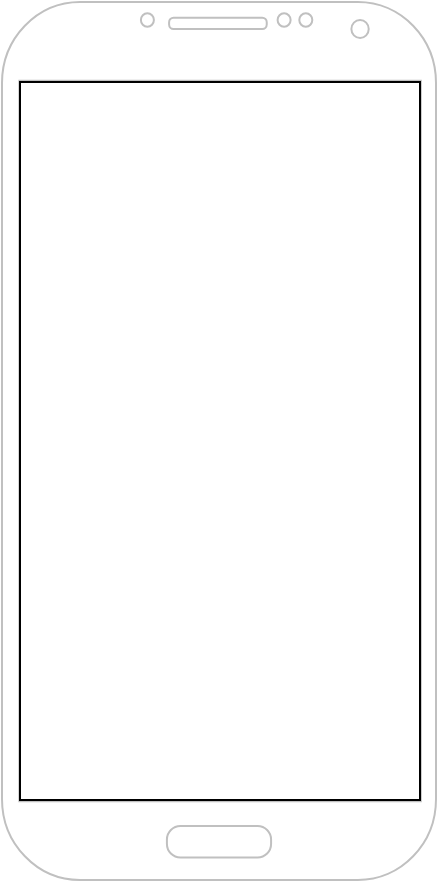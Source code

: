 <mxfile version="24.7.17" pages="2">
  <diagram name="layout-mobile" id="sDhwTKRqBpA0sQ-yGshC">
    <mxGraphModel dx="1131" dy="1181" grid="1" gridSize="10" guides="1" tooltips="1" connect="1" arrows="1" fold="1" page="1" pageScale="1" pageWidth="1169" pageHeight="827" math="0" shadow="0">
      <root>
        <mxCell id="0" />
        <mxCell id="1" parent="0" />
        <mxCell id="GzbNEV6d4zZdpM6YqVKd-1" value="" style="verticalLabelPosition=bottom;verticalAlign=top;html=1;shadow=0;dashed=0;strokeWidth=1;shape=mxgraph.android.phone2;strokeColor=#c0c0c0;" vertex="1" parent="1">
          <mxGeometry x="71" y="81" width="217" height="439" as="geometry" />
        </mxCell>
        <mxCell id="11_hDohi8b3PqAGKUHoE-1" value="" style="rounded=0;whiteSpace=wrap;html=1;" vertex="1" parent="1">
          <mxGeometry x="80" y="121" width="200" height="359" as="geometry" />
        </mxCell>
      </root>
    </mxGraphModel>
  </diagram>
  <diagram id="vV4xP3MP4mXHiMGnTgR0" name="layout-web">
    <mxGraphModel dx="1131" dy="1181" grid="1" gridSize="10" guides="1" tooltips="1" connect="1" arrows="1" fold="1" page="1" pageScale="1" pageWidth="1169" pageHeight="827" math="0" shadow="0">
      <root>
        <mxCell id="0" />
        <mxCell id="1" parent="0" />
        <mxCell id="qFHv0-3nMFvpSlQaM7m4-1" value="" style="strokeWidth=1;shadow=0;dashed=0;align=center;html=1;shape=mxgraph.mockup.containers.browserWindow;rSize=0;strokeColor=#666666;strokeColor2=#008cff;strokeColor3=#c4c4c4;mainText=,;recursiveResize=0;" vertex="1" parent="1">
          <mxGeometry x="40" y="40" width="1000" height="600" as="geometry" />
        </mxCell>
        <mxCell id="qFHv0-3nMFvpSlQaM7m4-2" value="Page 1" style="strokeWidth=1;shadow=0;dashed=0;align=center;html=1;shape=mxgraph.mockup.containers.anchor;fontSize=17;fontColor=#666666;align=left;whiteSpace=wrap;" vertex="1" parent="qFHv0-3nMFvpSlQaM7m4-1">
          <mxGeometry x="60" y="12" width="110" height="26" as="geometry" />
        </mxCell>
        <mxCell id="qFHv0-3nMFvpSlQaM7m4-3" value="https://www.draw.io" style="strokeWidth=1;shadow=0;dashed=0;align=center;html=1;shape=mxgraph.mockup.containers.anchor;rSize=0;fontSize=17;fontColor=#666666;align=left;" vertex="1" parent="qFHv0-3nMFvpSlQaM7m4-1">
          <mxGeometry x="130" y="60" width="250" height="26" as="geometry" />
        </mxCell>
        <mxCell id="iSJk0wWMcAwTeeZ8jysQ-1" value="" style="rounded=0;whiteSpace=wrap;html=1;" vertex="1" parent="qFHv0-3nMFvpSlQaM7m4-1">
          <mxGeometry y="110" width="1000" height="490" as="geometry" />
        </mxCell>
      </root>
    </mxGraphModel>
  </diagram>
</mxfile>

